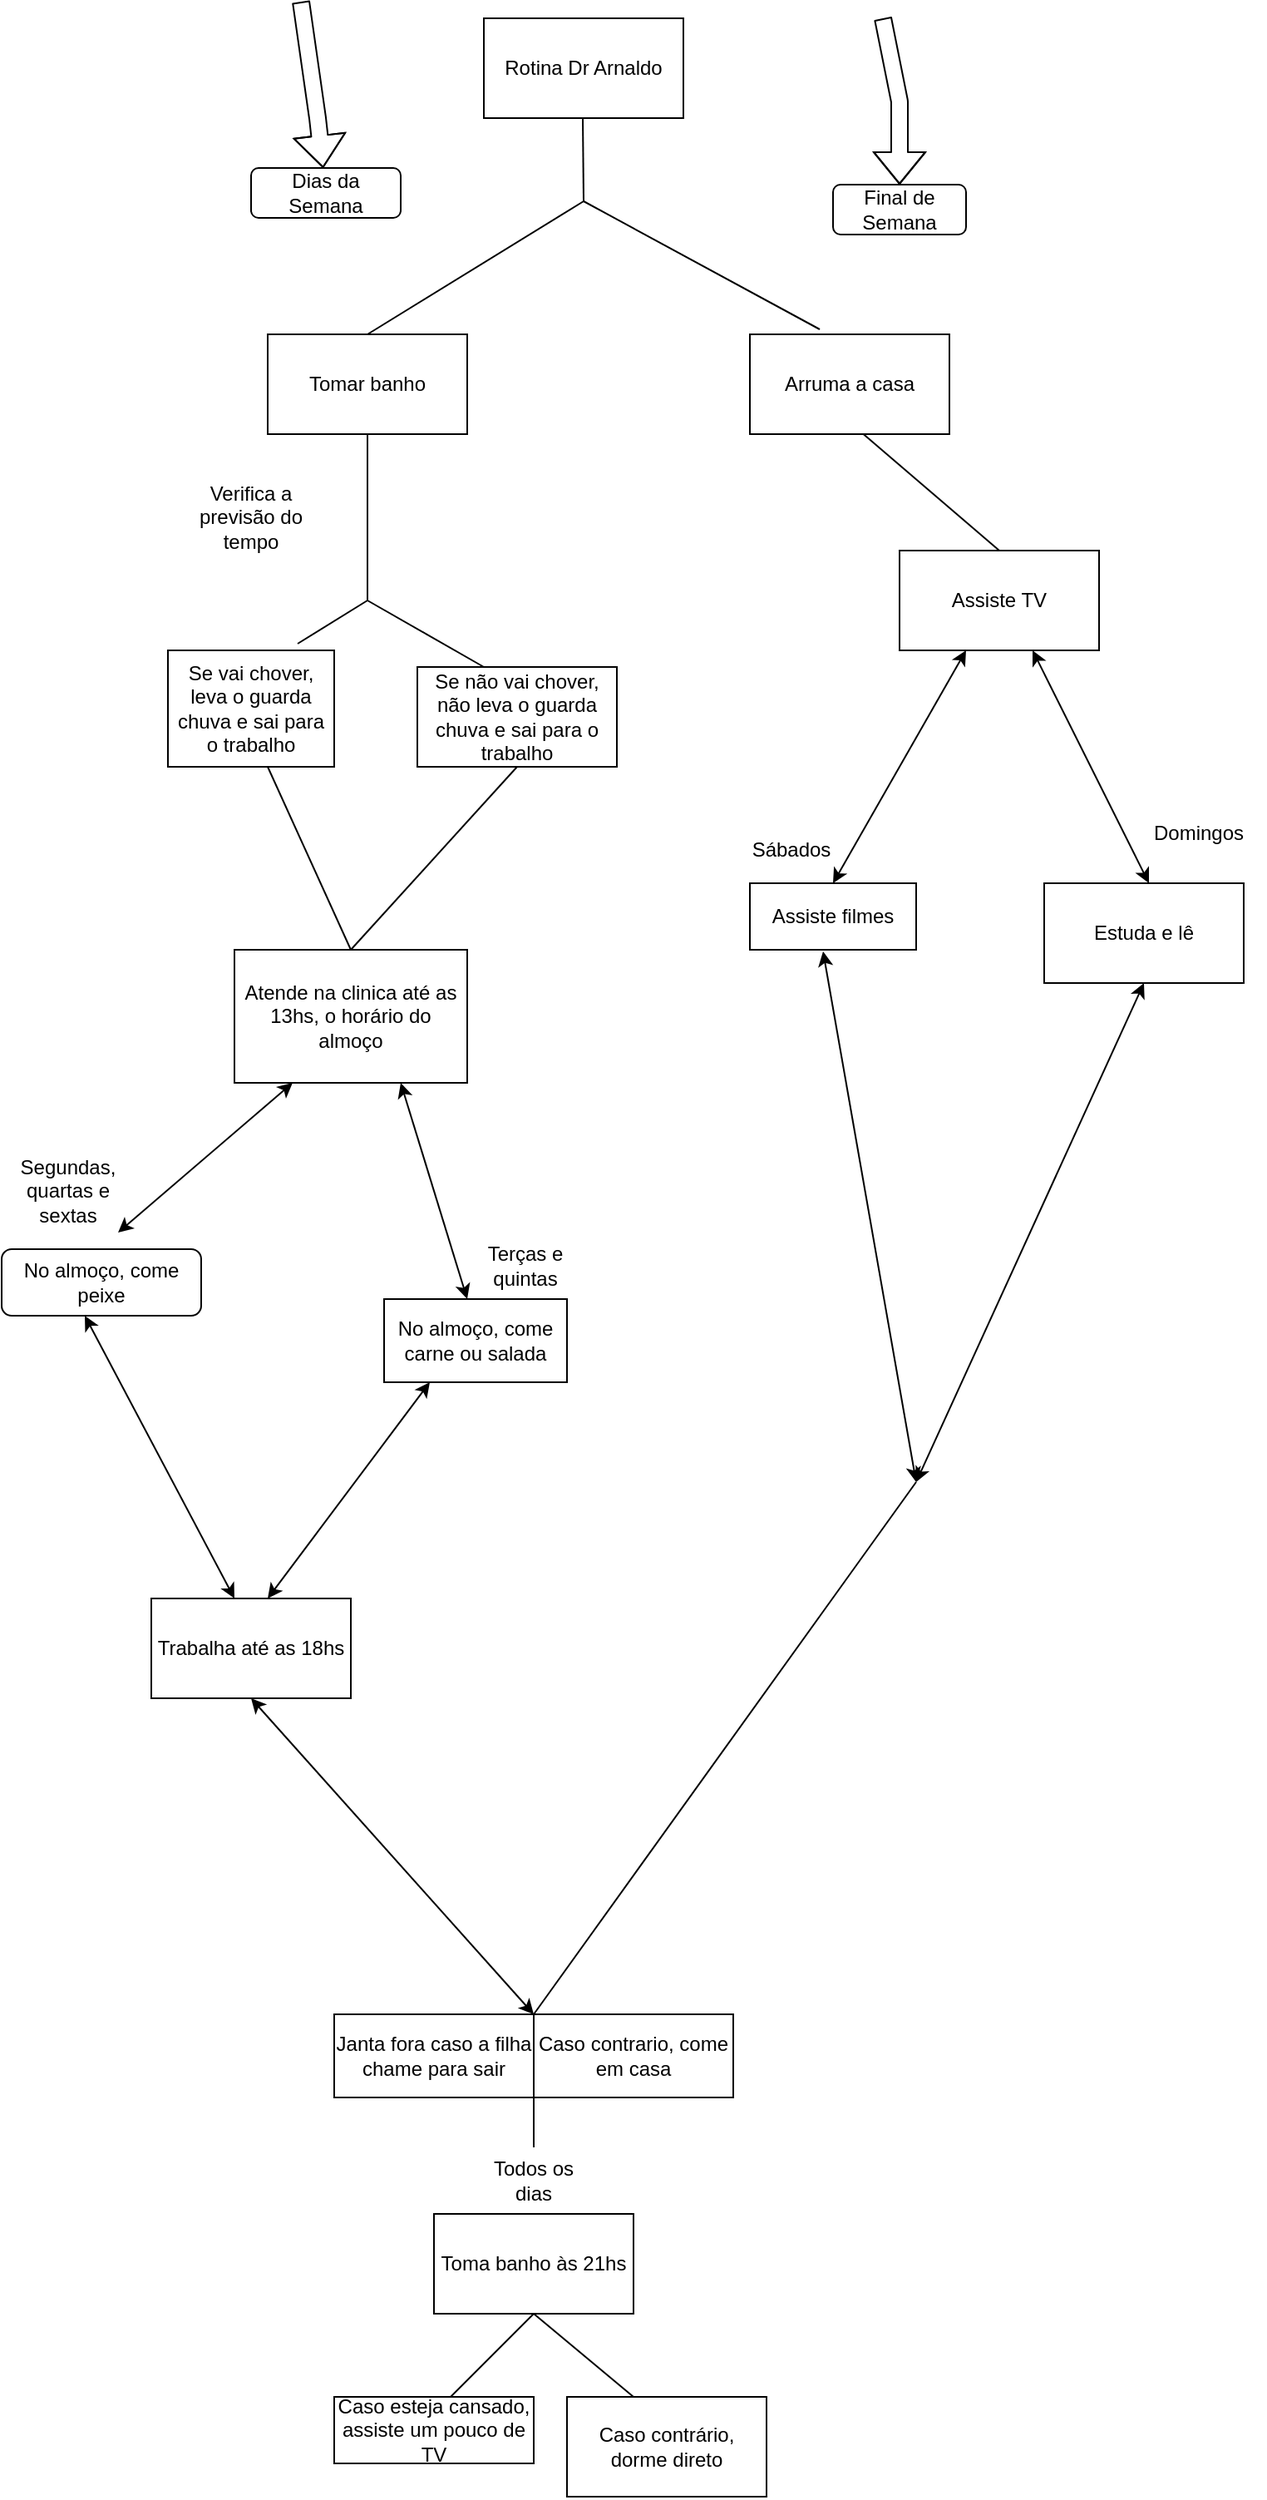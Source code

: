 <mxfile version="14.0.1" type="github">
  <diagram id="N-c3_KCk59BDcITyt4D-" name="Page-1">
    <mxGraphModel dx="868" dy="482" grid="1" gridSize="10" guides="1" tooltips="1" connect="1" arrows="1" fold="1" page="1" pageScale="1" pageWidth="827" pageHeight="1169" math="0" shadow="0">
      <root>
        <mxCell id="0" />
        <mxCell id="1" parent="0" />
        <mxCell id="M0Tt6Lwjw_9CXzXJgdcA-1" value="Rotina Dr Arnaldo&lt;br&gt;" style="rounded=0;whiteSpace=wrap;html=1;" parent="1" vertex="1">
          <mxGeometry x="370" y="20" width="120" height="60" as="geometry" />
        </mxCell>
        <mxCell id="M0Tt6Lwjw_9CXzXJgdcA-2" value="" style="endArrow=none;html=1;" parent="1" edge="1">
          <mxGeometry width="50" height="50" relative="1" as="geometry">
            <mxPoint x="430" y="130" as="sourcePoint" />
            <mxPoint x="429.5" y="80" as="targetPoint" />
            <Array as="points" />
          </mxGeometry>
        </mxCell>
        <mxCell id="M0Tt6Lwjw_9CXzXJgdcA-4" value="" style="endArrow=none;html=1;exitX=0.5;exitY=0;exitDx=0;exitDy=0;" parent="1" source="M0Tt6Lwjw_9CXzXJgdcA-9" edge="1">
          <mxGeometry width="50" height="50" relative="1" as="geometry">
            <mxPoint x="360" y="170" as="sourcePoint" />
            <mxPoint x="430" y="130" as="targetPoint" />
          </mxGeometry>
        </mxCell>
        <mxCell id="M0Tt6Lwjw_9CXzXJgdcA-9" value="Tomar banho&lt;br&gt;" style="rounded=0;whiteSpace=wrap;html=1;" parent="1" vertex="1">
          <mxGeometry x="240" y="210" width="120" height="60" as="geometry" />
        </mxCell>
        <mxCell id="M0Tt6Lwjw_9CXzXJgdcA-10" value="Arruma a casa" style="rounded=0;whiteSpace=wrap;html=1;" parent="1" vertex="1">
          <mxGeometry x="530" y="210" width="120" height="60" as="geometry" />
        </mxCell>
        <mxCell id="M0Tt6Lwjw_9CXzXJgdcA-12" value="" style="endArrow=none;html=1;exitX=0.35;exitY=-0.05;exitDx=0;exitDy=0;exitPerimeter=0;" parent="1" source="M0Tt6Lwjw_9CXzXJgdcA-10" edge="1">
          <mxGeometry width="50" height="50" relative="1" as="geometry">
            <mxPoint x="547" y="176" as="sourcePoint" />
            <mxPoint x="430" y="130" as="targetPoint" />
          </mxGeometry>
        </mxCell>
        <mxCell id="M0Tt6Lwjw_9CXzXJgdcA-13" value="" style="shape=flexArrow;endArrow=classic;html=1;" parent="1" target="M0Tt6Lwjw_9CXzXJgdcA-15" edge="1">
          <mxGeometry width="50" height="50" relative="1" as="geometry">
            <mxPoint x="260" y="10" as="sourcePoint" />
            <mxPoint x="270" y="130" as="targetPoint" />
            <Array as="points">
              <mxPoint x="270" y="80" />
            </Array>
          </mxGeometry>
        </mxCell>
        <mxCell id="M0Tt6Lwjw_9CXzXJgdcA-14" value="" style="shape=flexArrow;endArrow=classic;html=1;" parent="1" edge="1">
          <mxGeometry width="50" height="50" relative="1" as="geometry">
            <mxPoint x="610" y="20" as="sourcePoint" />
            <mxPoint x="620" y="120" as="targetPoint" />
            <Array as="points">
              <mxPoint x="620" y="70" />
            </Array>
          </mxGeometry>
        </mxCell>
        <mxCell id="M0Tt6Lwjw_9CXzXJgdcA-15" value="Dias da Semana" style="rounded=1;whiteSpace=wrap;html=1;" parent="1" vertex="1">
          <mxGeometry x="230" y="110" width="90" height="30" as="geometry" />
        </mxCell>
        <mxCell id="M0Tt6Lwjw_9CXzXJgdcA-16" value="Final de Semana" style="rounded=1;whiteSpace=wrap;html=1;" parent="1" vertex="1">
          <mxGeometry x="580" y="120" width="80" height="30" as="geometry" />
        </mxCell>
        <mxCell id="KUBK3jSnHYN7oBr7feEP-1" value="" style="endArrow=none;html=1;" edge="1" parent="1">
          <mxGeometry width="50" height="50" relative="1" as="geometry">
            <mxPoint x="300" y="370" as="sourcePoint" />
            <mxPoint x="300" y="270" as="targetPoint" />
          </mxGeometry>
        </mxCell>
        <mxCell id="KUBK3jSnHYN7oBr7feEP-2" value="Se vai chover, leva o guarda chuva e sai para o trabalho&lt;br&gt;" style="rounded=0;whiteSpace=wrap;html=1;" vertex="1" parent="1">
          <mxGeometry x="180" y="400" width="100" height="70" as="geometry" />
        </mxCell>
        <mxCell id="KUBK3jSnHYN7oBr7feEP-3" value="" style="endArrow=none;html=1;" edge="1" parent="1">
          <mxGeometry width="50" height="50" relative="1" as="geometry">
            <mxPoint x="258" y="396" as="sourcePoint" />
            <mxPoint x="300" y="370" as="targetPoint" />
          </mxGeometry>
        </mxCell>
        <mxCell id="KUBK3jSnHYN7oBr7feEP-4" value="" style="endArrow=none;html=1;" edge="1" parent="1">
          <mxGeometry width="50" height="50" relative="1" as="geometry">
            <mxPoint x="300" y="370" as="sourcePoint" />
            <mxPoint x="370" y="410" as="targetPoint" />
          </mxGeometry>
        </mxCell>
        <mxCell id="KUBK3jSnHYN7oBr7feEP-5" value="Se não vai chover, não leva o guarda chuva e sai para o trabalho" style="rounded=0;whiteSpace=wrap;html=1;" vertex="1" parent="1">
          <mxGeometry x="330" y="410" width="120" height="60" as="geometry" />
        </mxCell>
        <mxCell id="KUBK3jSnHYN7oBr7feEP-6" value="Verifica a previsão do tempo" style="text;html=1;strokeColor=none;fillColor=none;align=center;verticalAlign=middle;whiteSpace=wrap;rounded=0;" vertex="1" parent="1">
          <mxGeometry x="180" y="290" width="100" height="60" as="geometry" />
        </mxCell>
        <mxCell id="KUBK3jSnHYN7oBr7feEP-8" value="" style="endArrow=none;html=1;" edge="1" parent="1">
          <mxGeometry width="50" height="50" relative="1" as="geometry">
            <mxPoint x="290" y="580" as="sourcePoint" />
            <mxPoint x="240" y="470" as="targetPoint" />
          </mxGeometry>
        </mxCell>
        <mxCell id="KUBK3jSnHYN7oBr7feEP-9" value="" style="endArrow=none;html=1;" edge="1" parent="1">
          <mxGeometry width="50" height="50" relative="1" as="geometry">
            <mxPoint x="290" y="580" as="sourcePoint" />
            <mxPoint x="390" y="470" as="targetPoint" />
          </mxGeometry>
        </mxCell>
        <mxCell id="KUBK3jSnHYN7oBr7feEP-10" value="" style="endArrow=none;html=1;exitX=0.5;exitY=0;exitDx=0;exitDy=0;" edge="1" parent="1" source="KUBK3jSnHYN7oBr7feEP-12">
          <mxGeometry width="50" height="50" relative="1" as="geometry">
            <mxPoint x="610" y="310" as="sourcePoint" />
            <mxPoint x="598.286" y="270" as="targetPoint" />
          </mxGeometry>
        </mxCell>
        <mxCell id="KUBK3jSnHYN7oBr7feEP-12" value="Assiste TV" style="rounded=0;whiteSpace=wrap;html=1;" vertex="1" parent="1">
          <mxGeometry x="620" y="340" width="120" height="60" as="geometry" />
        </mxCell>
        <mxCell id="KUBK3jSnHYN7oBr7feEP-13" value="Atende na clinica até as 13hs, o horário do almoço" style="rounded=0;whiteSpace=wrap;html=1;" vertex="1" parent="1">
          <mxGeometry x="220" y="580" width="140" height="80" as="geometry" />
        </mxCell>
        <mxCell id="KUBK3jSnHYN7oBr7feEP-14" value="" style="endArrow=classic;startArrow=classic;html=1;" edge="1" parent="1">
          <mxGeometry width="50" height="50" relative="1" as="geometry">
            <mxPoint x="150" y="750" as="sourcePoint" />
            <mxPoint x="255" y="660" as="targetPoint" />
          </mxGeometry>
        </mxCell>
        <mxCell id="KUBK3jSnHYN7oBr7feEP-15" value="" style="endArrow=classic;startArrow=classic;html=1;" edge="1" parent="1">
          <mxGeometry width="50" height="50" relative="1" as="geometry">
            <mxPoint x="360" y="790" as="sourcePoint" />
            <mxPoint x="320" y="660" as="targetPoint" />
          </mxGeometry>
        </mxCell>
        <mxCell id="KUBK3jSnHYN7oBr7feEP-16" value="No almoço, come peixe" style="rounded=1;whiteSpace=wrap;html=1;" vertex="1" parent="1">
          <mxGeometry x="80" y="760" width="120" height="40" as="geometry" />
        </mxCell>
        <mxCell id="KUBK3jSnHYN7oBr7feEP-17" value="Segundas, quartas e sextas&lt;br&gt;" style="text;html=1;strokeColor=none;fillColor=none;align=center;verticalAlign=middle;whiteSpace=wrap;rounded=0;" vertex="1" parent="1">
          <mxGeometry x="80" y="700" width="80" height="50" as="geometry" />
        </mxCell>
        <mxCell id="KUBK3jSnHYN7oBr7feEP-18" value="Terças e quintas" style="text;html=1;strokeColor=none;fillColor=none;align=center;verticalAlign=middle;whiteSpace=wrap;rounded=0;" vertex="1" parent="1">
          <mxGeometry x="360" y="740" width="70" height="60" as="geometry" />
        </mxCell>
        <mxCell id="KUBK3jSnHYN7oBr7feEP-19" value="No almoço, come carne ou salada" style="rounded=0;whiteSpace=wrap;html=1;" vertex="1" parent="1">
          <mxGeometry x="310" y="790" width="110" height="50" as="geometry" />
        </mxCell>
        <mxCell id="KUBK3jSnHYN7oBr7feEP-21" value="" style="endArrow=classic;startArrow=classic;html=1;" edge="1" parent="1">
          <mxGeometry width="50" height="50" relative="1" as="geometry">
            <mxPoint x="580" y="540" as="sourcePoint" />
            <mxPoint x="660" y="400" as="targetPoint" />
          </mxGeometry>
        </mxCell>
        <mxCell id="KUBK3jSnHYN7oBr7feEP-22" value="" style="endArrow=classic;startArrow=classic;html=1;" edge="1" parent="1">
          <mxGeometry width="50" height="50" relative="1" as="geometry">
            <mxPoint x="770" y="540" as="sourcePoint" />
            <mxPoint x="700" y="400" as="targetPoint" />
          </mxGeometry>
        </mxCell>
        <mxCell id="KUBK3jSnHYN7oBr7feEP-23" value="Sábados" style="text;html=1;strokeColor=none;fillColor=none;align=center;verticalAlign=middle;whiteSpace=wrap;rounded=0;" vertex="1" parent="1">
          <mxGeometry x="530" y="510" width="50" height="20" as="geometry" />
        </mxCell>
        <mxCell id="KUBK3jSnHYN7oBr7feEP-24" value="Domingos" style="text;html=1;strokeColor=none;fillColor=none;align=center;verticalAlign=middle;whiteSpace=wrap;rounded=0;" vertex="1" parent="1">
          <mxGeometry x="760" y="500" width="80" height="20" as="geometry" />
        </mxCell>
        <mxCell id="KUBK3jSnHYN7oBr7feEP-26" value="Assiste filmes" style="rounded=0;whiteSpace=wrap;html=1;" vertex="1" parent="1">
          <mxGeometry x="530" y="540" width="100" height="40" as="geometry" />
        </mxCell>
        <mxCell id="KUBK3jSnHYN7oBr7feEP-27" value="Estuda e lê" style="rounded=0;whiteSpace=wrap;html=1;" vertex="1" parent="1">
          <mxGeometry x="707" y="540" width="120" height="60" as="geometry" />
        </mxCell>
        <mxCell id="KUBK3jSnHYN7oBr7feEP-28" value="" style="endArrow=classic;startArrow=classic;html=1;" edge="1" parent="1">
          <mxGeometry width="50" height="50" relative="1" as="geometry">
            <mxPoint x="220" y="970" as="sourcePoint" />
            <mxPoint x="130" y="800" as="targetPoint" />
          </mxGeometry>
        </mxCell>
        <mxCell id="KUBK3jSnHYN7oBr7feEP-29" value="" style="endArrow=classic;startArrow=classic;html=1;exitX=0.25;exitY=1;exitDx=0;exitDy=0;" edge="1" parent="1" source="KUBK3jSnHYN7oBr7feEP-19">
          <mxGeometry width="50" height="50" relative="1" as="geometry">
            <mxPoint x="230" y="970" as="sourcePoint" />
            <mxPoint x="240" y="970" as="targetPoint" />
          </mxGeometry>
        </mxCell>
        <mxCell id="KUBK3jSnHYN7oBr7feEP-30" value="Trabalha até as 18hs" style="rounded=0;whiteSpace=wrap;html=1;" vertex="1" parent="1">
          <mxGeometry x="170" y="970" width="120" height="60" as="geometry" />
        </mxCell>
        <mxCell id="KUBK3jSnHYN7oBr7feEP-31" value="" style="endArrow=classic;startArrow=classic;html=1;exitX=0.44;exitY=1.025;exitDx=0;exitDy=0;exitPerimeter=0;" edge="1" parent="1" source="KUBK3jSnHYN7oBr7feEP-26">
          <mxGeometry width="50" height="50" relative="1" as="geometry">
            <mxPoint x="630" y="880" as="sourcePoint" />
            <mxPoint x="630" y="900" as="targetPoint" />
          </mxGeometry>
        </mxCell>
        <mxCell id="KUBK3jSnHYN7oBr7feEP-32" value="" style="endArrow=classic;startArrow=classic;html=1;entryX=0.5;entryY=1;entryDx=0;entryDy=0;" edge="1" parent="1" target="KUBK3jSnHYN7oBr7feEP-27">
          <mxGeometry width="50" height="50" relative="1" as="geometry">
            <mxPoint x="630" y="900" as="sourcePoint" />
            <mxPoint x="760" y="620" as="targetPoint" />
          </mxGeometry>
        </mxCell>
        <mxCell id="KUBK3jSnHYN7oBr7feEP-34" value="" style="endArrow=none;html=1;" edge="1" parent="1">
          <mxGeometry width="50" height="50" relative="1" as="geometry">
            <mxPoint x="400" y="1220" as="sourcePoint" />
            <mxPoint x="630" y="900" as="targetPoint" />
          </mxGeometry>
        </mxCell>
        <mxCell id="KUBK3jSnHYN7oBr7feEP-35" value="" style="endArrow=classic;startArrow=classic;html=1;" edge="1" parent="1">
          <mxGeometry width="50" height="50" relative="1" as="geometry">
            <mxPoint x="400" y="1220" as="sourcePoint" />
            <mxPoint x="230" y="1030" as="targetPoint" />
          </mxGeometry>
        </mxCell>
        <mxCell id="KUBK3jSnHYN7oBr7feEP-36" value="Janta fora caso a filha chame para sair&lt;br&gt;" style="rounded=0;whiteSpace=wrap;html=1;" vertex="1" parent="1">
          <mxGeometry x="280" y="1220" width="120" height="50" as="geometry" />
        </mxCell>
        <mxCell id="KUBK3jSnHYN7oBr7feEP-37" value="Caso contrario, come em casa" style="rounded=0;whiteSpace=wrap;html=1;" vertex="1" parent="1">
          <mxGeometry x="400" y="1220" width="120" height="50" as="geometry" />
        </mxCell>
        <mxCell id="KUBK3jSnHYN7oBr7feEP-38" value="" style="endArrow=none;html=1;" edge="1" parent="1" source="KUBK3jSnHYN7oBr7feEP-40">
          <mxGeometry width="50" height="50" relative="1" as="geometry">
            <mxPoint x="400" y="1340" as="sourcePoint" />
            <mxPoint x="400" y="1260" as="targetPoint" />
          </mxGeometry>
        </mxCell>
        <mxCell id="KUBK3jSnHYN7oBr7feEP-39" value="Toma banho às 21hs" style="rounded=0;whiteSpace=wrap;html=1;" vertex="1" parent="1">
          <mxGeometry x="340" y="1340" width="120" height="60" as="geometry" />
        </mxCell>
        <mxCell id="KUBK3jSnHYN7oBr7feEP-40" value="Todos os dias" style="text;html=1;strokeColor=none;fillColor=none;align=center;verticalAlign=middle;whiteSpace=wrap;rounded=0;" vertex="1" parent="1">
          <mxGeometry x="370" y="1300" width="60" height="40" as="geometry" />
        </mxCell>
        <mxCell id="KUBK3jSnHYN7oBr7feEP-41" value="" style="endArrow=none;html=1;" edge="1" parent="1" target="KUBK3jSnHYN7oBr7feEP-40">
          <mxGeometry width="50" height="50" relative="1" as="geometry">
            <mxPoint x="400" y="1340" as="sourcePoint" />
            <mxPoint x="400" y="1260" as="targetPoint" />
          </mxGeometry>
        </mxCell>
        <mxCell id="KUBK3jSnHYN7oBr7feEP-42" value="" style="endArrow=none;html=1;entryX=0.5;entryY=1;entryDx=0;entryDy=0;" edge="1" parent="1" target="KUBK3jSnHYN7oBr7feEP-39">
          <mxGeometry width="50" height="50" relative="1" as="geometry">
            <mxPoint x="460" y="1450" as="sourcePoint" />
            <mxPoint x="400" y="1400" as="targetPoint" />
          </mxGeometry>
        </mxCell>
        <mxCell id="KUBK3jSnHYN7oBr7feEP-43" value="" style="endArrow=none;html=1;" edge="1" parent="1">
          <mxGeometry width="50" height="50" relative="1" as="geometry">
            <mxPoint x="350" y="1450" as="sourcePoint" />
            <mxPoint x="400" y="1400" as="targetPoint" />
          </mxGeometry>
        </mxCell>
        <mxCell id="KUBK3jSnHYN7oBr7feEP-44" value="Caso esteja cansado, assiste um pouco de TV" style="rounded=0;whiteSpace=wrap;html=1;" vertex="1" parent="1">
          <mxGeometry x="280" y="1450" width="120" height="40" as="geometry" />
        </mxCell>
        <mxCell id="KUBK3jSnHYN7oBr7feEP-45" value="Caso contrário, dorme direto" style="rounded=0;whiteSpace=wrap;html=1;" vertex="1" parent="1">
          <mxGeometry x="420" y="1450" width="120" height="60" as="geometry" />
        </mxCell>
      </root>
    </mxGraphModel>
  </diagram>
</mxfile>
